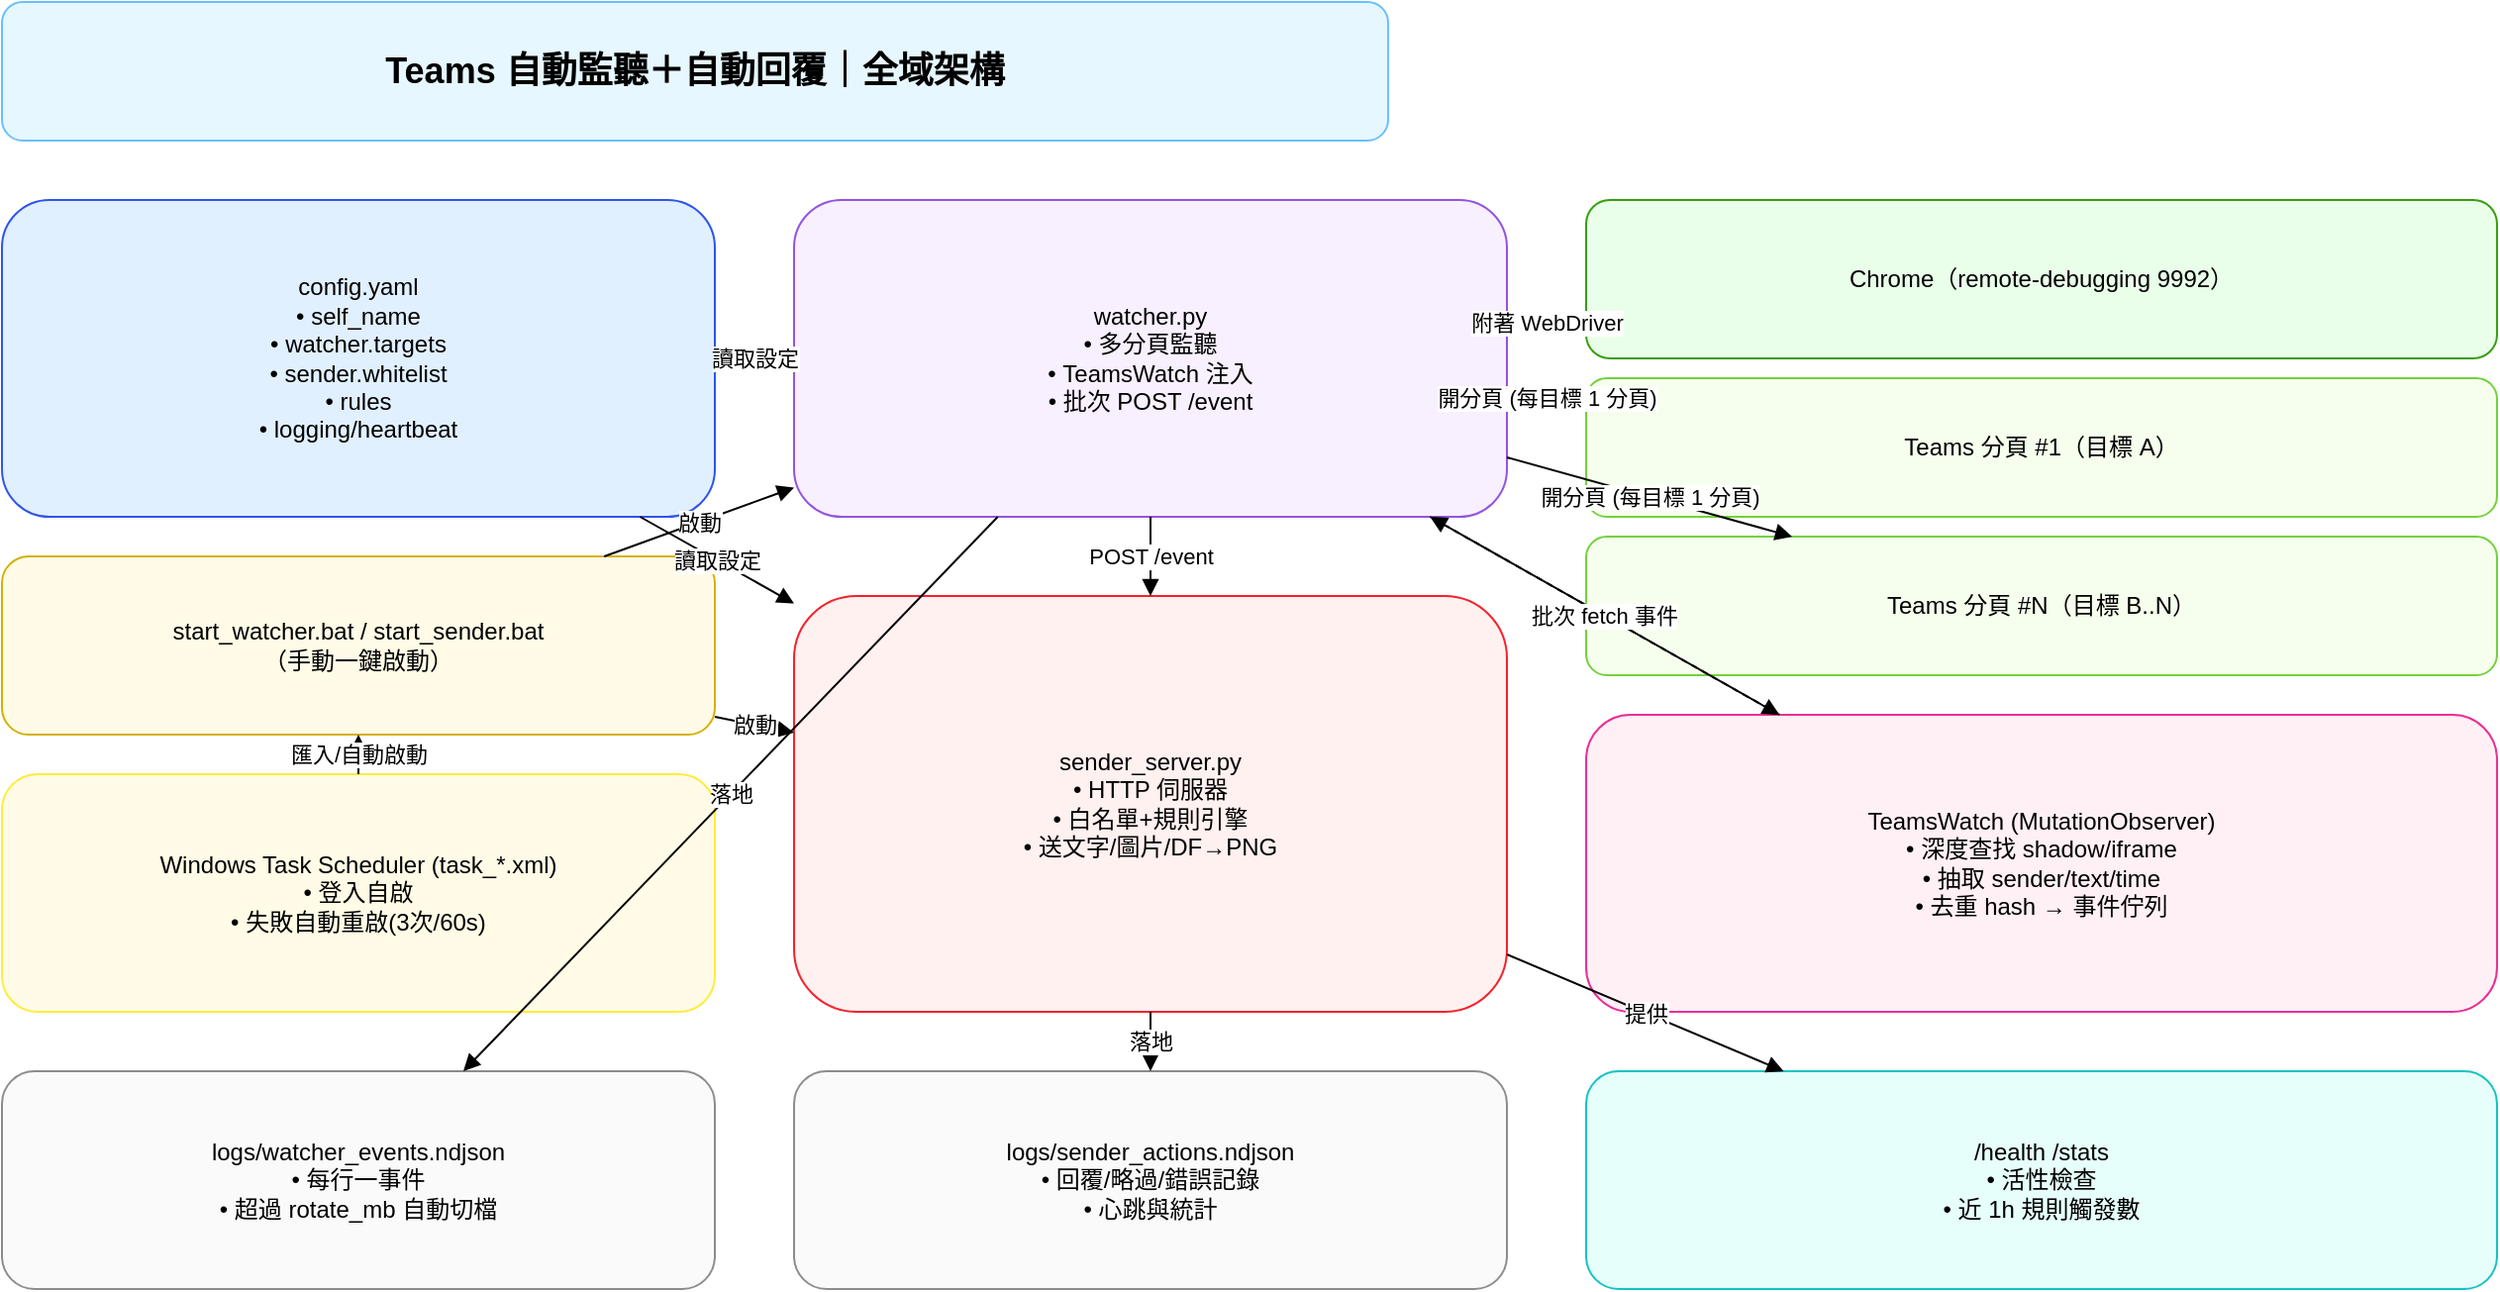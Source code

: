 <mxfile version="28.0.6" pages="10">
  <diagram id="page-1" name="1) 全域架構（加強版）">
    <mxGraphModel dx="1200" dy="800" grid="1" gridSize="10" guides="1" tooltips="1" connect="1" arrows="1" fold="1" page="1" pageScale="1" pageWidth="2200" pageHeight="1400" background="#ffffff" math="0" shadow="0">
      <root>
        <mxCell id="0" />
        <mxCell id="1" parent="0" />
        <mxCell id="3" value="Teams 自動監聽＋自動回覆｜全域架構" style="rounded=1;whiteSpace=wrap;html=1;fontStyle=1;fontSize=18;fillColor=#e6f7ff;strokeColor=#69c0ff;" vertex="1" parent="1">
          <mxGeometry x="40" y="20" width="700" height="70" as="geometry" />
        </mxCell>
        <mxCell id="4" value="config.yaml&#xa;• self_name&#xa;• watcher.targets&#xa;• sender.whitelist&#xa;• rules&#xa;• logging/heartbeat" style="rounded=1;whiteSpace=wrap;html=1;fillColor=#e1f0ff;strokeColor=#2f54eb;" vertex="1" parent="1">
          <mxGeometry x="40" y="120" width="360" height="160" as="geometry" />
        </mxCell>
        <mxCell id="5" value="start_watcher.bat / start_sender.bat&#xa;（手動一鍵啟動）" style="rounded=1;whiteSpace=wrap;html=1;fillColor=#fffbe6;strokeColor=#d4b106;" vertex="1" parent="1">
          <mxGeometry x="40" y="300" width="360" height="90" as="geometry" />
        </mxCell>
        <mxCell id="6" value="Windows Task Scheduler (task_*.xml)&#xa;• 登入自啟&#xa;• 失敗自動重啟(3次/60s)" style="rounded=1;whiteSpace=wrap;html=1;fillColor=#fffbe6;strokeColor=#ffec3d;" vertex="1" parent="1">
          <mxGeometry x="40" y="410" width="360" height="120" as="geometry" />
        </mxCell>
        <mxCell id="7" value="watcher.py&#xa;• 多分頁監聽&#xa;• TeamsWatch 注入&#xa;• 批次 POST /event" style="rounded=1;whiteSpace=wrap;html=1;fillColor=#f9f0ff;strokeColor=#9254de;" vertex="1" parent="1">
          <mxGeometry x="440" y="120" width="360" height="160" as="geometry" />
        </mxCell>
        <mxCell id="8" value="sender_server.py&#xa;• HTTP 伺服器&#xa;• 白名單+規則引擎&#xa;• 送文字/圖片/DF→PNG" style="rounded=1;whiteSpace=wrap;html=1;fillColor=#fff1f0;strokeColor=#f5222d;" vertex="1" parent="1">
          <mxGeometry x="440" y="320" width="360" height="210" as="geometry" />
        </mxCell>
        <mxCell id="9" value="Chrome（remote‑debugging 9992）" style="rounded=1;whiteSpace=wrap;html=1;fillColor=#eaffea;strokeColor=#389e0d;" vertex="1" parent="1">
          <mxGeometry x="840" y="120" width="460" height="80" as="geometry" />
        </mxCell>
        <mxCell id="10" value="Teams 分頁 #1（目標 A）" style="rounded=1;whiteSpace=wrap;html=1;fillColor=#f6ffed;strokeColor=#73d13d;" vertex="1" parent="1">
          <mxGeometry x="840" y="210" width="460" height="70" as="geometry" />
        </mxCell>
        <mxCell id="11" value="Teams 分頁 #N（目標 B..N）" style="rounded=1;whiteSpace=wrap;html=1;fillColor=#f6ffed;strokeColor=#73d13d;" vertex="1" parent="1">
          <mxGeometry x="840" y="290" width="460" height="70" as="geometry" />
        </mxCell>
        <mxCell id="12" value="TeamsWatch (MutationObserver)&#xa;• 深度查找 shadow/iframe&#xa;• 抽取 sender/text/time&#xa;• 去重 hash → 事件佇列" style="rounded=1;whiteSpace=wrap;html=1;fillColor=#fff0f6;strokeColor=#eb2f96;" vertex="1" parent="1">
          <mxGeometry x="840" y="380" width="460" height="150" as="geometry" />
        </mxCell>
        <mxCell id="13" value="logs/watcher_events.ndjson&#xa;• 每行一事件&#xa;• 超過 rotate_mb 自動切檔" style="rounded=1;whiteSpace=wrap;html=1;fillColor=#fafafa;strokeColor=#8c8c8c;" vertex="1" parent="1">
          <mxGeometry x="40" y="560" width="360" height="110" as="geometry" />
        </mxCell>
        <mxCell id="14" value="logs/sender_actions.ndjson&#xa;• 回覆/略過/錯誤記錄&#xa;• 心跳與統計" style="rounded=1;whiteSpace=wrap;html=1;fillColor=#fafafa;strokeColor=#8c8c8c;" vertex="1" parent="1">
          <mxGeometry x="440" y="560" width="360" height="110" as="geometry" />
        </mxCell>
        <mxCell id="15" value="/health /stats&#xa;• 活性檢查&#xa;• 近 1h 規則觸發數" style="rounded=1;whiteSpace=wrap;html=1;fillColor=#e6fffb;strokeColor=#13c2c2;" vertex="1" parent="1">
          <mxGeometry x="840" y="560" width="460" height="110" as="geometry" />
        </mxCell>
        <mxCell id="16" value="讀取設定" style="endArrow=block;html=1;rounded=0;" edge="1" parent="1" source="4" target="7">
          <mxGeometry relative="1" as="geometry" />
        </mxCell>
        <mxCell id="17" value="讀取設定" style="endArrow=block;html=1;rounded=0;" edge="1" parent="1" source="4" target="8">
          <mxGeometry relative="1" as="geometry" />
        </mxCell>
        <mxCell id="18" value="啟動" style="endArrow=block;html=1;rounded=0;" edge="1" parent="1" source="5" target="7">
          <mxGeometry relative="1" as="geometry" />
        </mxCell>
        <mxCell id="19" value="啟動" style="endArrow=block;html=1;rounded=0;" edge="1" parent="1" source="5" target="8">
          <mxGeometry relative="1" as="geometry" />
        </mxCell>
        <mxCell id="20" value="匯入/自動啟動" style="endArrow=block;html=1;rounded=0;" edge="1" parent="1" source="6" target="5">
          <mxGeometry relative="1" as="geometry" />
        </mxCell>
        <mxCell id="21" value="附著 WebDriver" style="endArrow=block;html=1;rounded=0;" edge="1" parent="1" source="7" target="9">
          <mxGeometry relative="1" as="geometry" />
        </mxCell>
        <mxCell id="22" value="開分頁 (每目標 1 分頁)" style="endArrow=block;html=1;rounded=0;" edge="1" parent="1" source="7" target="10">
          <mxGeometry relative="1" as="geometry" />
        </mxCell>
        <mxCell id="23" value="開分頁 (每目標 1 分頁)" style="endArrow=block;html=1;rounded=0;" edge="1" parent="1" source="7" target="11">
          <mxGeometry relative="1" as="geometry" />
        </mxCell>
        <mxCell id="24" value="注入 JS" style="endArrow=block;html=1;rounded=0;" edge="1" parent="1" source="7" target="12">
          <mxGeometry relative="1" as="geometry" />
        </mxCell>
        <mxCell id="25" value="批次 fetch 事件" style="endArrow=block;dashed=1;html=1;" edge="1" parent="1" source="12" target="7">
          <mxGeometry relative="1" as="geometry" />
        </mxCell>
        <mxCell id="26" value="POST /event" style="endArrow=block;html=1;rounded=0;" edge="1" parent="1" source="7" target="8">
          <mxGeometry relative="1" as="geometry" />
        </mxCell>
        <mxCell id="27" value="落地" style="endArrow=block;html=1;rounded=0;" edge="1" parent="1" source="7" target="13">
          <mxGeometry relative="1" as="geometry" />
        </mxCell>
        <mxCell id="28" value="落地" style="endArrow=block;html=1;rounded=0;" edge="1" parent="1" source="8" target="14">
          <mxGeometry relative="1" as="geometry" />
        </mxCell>
        <mxCell id="29" value="提供" style="endArrow=block;html=1;rounded=0;" edge="1" parent="1" source="8" target="15">
          <mxGeometry relative="1" as="geometry" />
        </mxCell>
      </root>
    </mxGraphModel>
  </diagram>
  <diagram id="page-2" name="2) 監聽端初始化與多分頁管理">
    <mxGraphModel dx="1200" dy="800" grid="1" gridSize="10" guides="1" tooltips="1" connect="1" arrows="1" fold="1" page="1" pageScale="1" pageWidth="2200" pageHeight="1400" background="#ffffff" math="0" shadow="0">
      <root>
        <mxCell id="0" />
        <mxCell id="1" parent="0" />
        <mxCell id="3" value="啟動 watcher.py" style="rounded=1;whiteSpace=wrap;html=1;fillColor=#d6e4ff;strokeColor=#597ef7;" vertex="1" parent="1">
          <mxGeometry x="60" y="40" width="260" height="60" as="geometry" />
        </mxCell>
        <mxCell id="4" value="讀取 config.yaml → watcher.*" style="rounded=1;whiteSpace=wrap;html=1;" vertex="1" parent="1">
          <mxGeometry x="60" y="120" width="320" height="70" as="geometry" />
        </mxCell>
        <mxCell id="5" value="附著 Chrome (9992) → 建立 WebDriver" style="rounded=1;whiteSpace=wrap;html=1;" vertex="1" parent="1">
          <mxGeometry x="60" y="210" width="420" height="70" as="geometry" />
        </mxCell>
        <mxCell id="6" value="迭代 targets：每個目標" style="rounded=1;whiteSpace=wrap;html=1;" vertex="1" parent="1">
          <mxGeometry x="60" y="300" width="320" height="70" as="geometry" />
        </mxCell>
        <mxCell id="7" value="switch_to.new_window(&#39;tab&#39;)" style="rounded=1;whiteSpace=wrap;html=1;" vertex="1" parent="1">
          <mxGeometry x="60" y="390" width="360" height="70" as="geometry" />
        </mxCell>
        <mxCell id="8" value="導向 Deep Link（&amp;web=1）" style="rounded=1;whiteSpace=wrap;html=1;" vertex="1" parent="1">
          <mxGeometry x="60" y="480" width="360" height="70" as="geometry" />
        </mxCell>
        <mxCell id="9" value="注入 TeamsWatch（見第 3 頁）" style="rounded=1;whiteSpace=wrap;html=1;" vertex="1" parent="1">
          <mxGeometry x="60" y="570" width="360" height="70" as="geometry" />
        </mxCell>
        <mxCell id="10" value="主循環：每 poll_interval 秒" style="rounded=1;whiteSpace=wrap;html=1;" vertex="1" parent="1">
          <mxGeometry x="60" y="660" width="360" height="70" as="geometry" />
        </mxCell>
        <mxCell id="11" value="alive()？ → 若失效 install()" style="rounded=1;whiteSpace=wrap;html=1;" vertex="1" parent="1">
          <mxGeometry x="500" y="660" width="360" height="70" as="geometry" />
        </mxCell>
        <mxCell id="12" value="events = fetch()" style="rounded=1;whiteSpace=wrap;html=1;" vertex="1" parent="1">
          <mxGeometry x="60" y="750" width="260" height="60" as="geometry" />
        </mxCell>
        <mxCell id="13" value="附加 context（chatId / channelId…）" style="rounded=1;whiteSpace=wrap;html=1;" vertex="1" parent="1">
          <mxGeometry x="360" y="750" width="440" height="60" as="geometry" />
        </mxCell>
        <mxCell id="14" value="過濾 SELF_NAME（自己）" style="rounded=1;whiteSpace=wrap;html=1;" vertex="1" parent="1">
          <mxGeometry x="840" y="750" width="300" height="60" as="geometry" />
        </mxCell>
        <mxCell id="15" value="寫 watcher_events.ndjson" style="rounded=1;whiteSpace=wrap;html=1;" vertex="1" parent="1">
          <mxGeometry x="60" y="840" width="340" height="60" as="geometry" />
        </mxCell>
        <mxCell id="16" value="POST /event → sender（可批次）" style="rounded=1;whiteSpace=wrap;html=1;" vertex="1" parent="1">
          <mxGeometry x="420" y="840" width="380" height="60" as="geometry" />
        </mxCell>
        <mxCell id="17" value="" style="endArrow=block;html=1;rounded=0;" edge="1" parent="1" source="3" target="4">
          <mxGeometry relative="1" as="geometry" />
        </mxCell>
        <mxCell id="18" value="" style="endArrow=block;html=1;rounded=0;" edge="1" parent="1" source="4" target="5">
          <mxGeometry relative="1" as="geometry" />
        </mxCell>
        <mxCell id="19" value="" style="endArrow=block;html=1;rounded=0;" edge="1" parent="1" source="5" target="6">
          <mxGeometry relative="1" as="geometry" />
        </mxCell>
        <mxCell id="20" value="" style="endArrow=block;html=1;rounded=0;" edge="1" parent="1" source="6" target="7">
          <mxGeometry relative="1" as="geometry" />
        </mxCell>
        <mxCell id="21" value="" style="endArrow=block;html=1;rounded=0;" edge="1" parent="1" source="7" target="8">
          <mxGeometry relative="1" as="geometry" />
        </mxCell>
        <mxCell id="22" value="" style="endArrow=block;html=1;rounded=0;" edge="1" parent="1" source="8" target="9">
          <mxGeometry relative="1" as="geometry" />
        </mxCell>
        <mxCell id="23" value="" style="endArrow=block;html=1;rounded=0;" edge="1" parent="1" source="9" target="10">
          <mxGeometry relative="1" as="geometry" />
        </mxCell>
        <mxCell id="24" value="" style="endArrow=block;html=1;rounded=0;" edge="1" parent="1" source="10" target="11">
          <mxGeometry relative="1" as="geometry" />
        </mxCell>
        <mxCell id="25" value="" style="endArrow=block;html=1;rounded=0;" edge="1" parent="1" source="10" target="12">
          <mxGeometry relative="1" as="geometry" />
        </mxCell>
        <mxCell id="26" value="" style="endArrow=block;html=1;rounded=0;" edge="1" parent="1" source="12" target="13">
          <mxGeometry relative="1" as="geometry" />
        </mxCell>
        <mxCell id="27" value="" style="endArrow=block;html=1;rounded=0;" edge="1" parent="1" source="13" target="14">
          <mxGeometry relative="1" as="geometry" />
        </mxCell>
        <mxCell id="28" value="" style="endArrow=block;html=1;rounded=0;" edge="1" parent="1" source="14" target="16">
          <mxGeometry relative="1" as="geometry" />
        </mxCell>
        <mxCell id="29" value="" style="endArrow=block;html=1;rounded=0;" edge="1" parent="1" source="13" target="15">
          <mxGeometry relative="1" as="geometry" />
        </mxCell>
        <mxCell id="30" value="備註：&#xa;• 多分頁隔離每個目標，避免互搶。&#xa;• Deep Link 強制走 Web 版（&amp;web=1）。&#xa;• 失效常見：React 重渲染、iframe 變動 → 定時 reinstall。" style="rounded=1;whiteSpace=wrap;html=1;fillColor=#fafafa;strokeColor=#8c8c8c;" vertex="1" parent="1">
          <mxGeometry x="1260" y="120" width="820" height="200" as="geometry" />
        </mxCell>
      </root>
    </mxGraphModel>
  </diagram>
  <diagram id="page-3" name="3) MutationObserver 詳細">
    <mxGraphModel dx="1200" dy="800" grid="1" gridSize="10" guides="1" tooltips="1" connect="1" arrows="1" fold="1" page="1" pageScale="1" pageWidth="2200" pageHeight="1400" background="#ffffff" math="0" shadow="0">
      <root>
        <mxCell id="0" />
        <mxCell id="1" parent="0" />
        <mxCell id="3" value="查找訊息清單容器" style="rounded=1;whiteSpace=wrap;html=1;fillColor=#fff0f6;strokeColor=#eb2f96;" vertex="1" parent="1">
          <mxGeometry x="60" y="40" width="360" height="70" as="geometry" />
        </mxCell>
        <mxCell id="4" value="selectors（多版本容錯）&#xa;• [data-tid*=&#39;messageList&#39;]&#xa;• [data-tid*=&#39;chat-message-list&#39;]&#xa;• [aria-label*=&#39;messages list&#39;] / &#39;訊息清單&#39;&#xa;• [role=&#39;list&#39;]" style="rounded=1;whiteSpace=wrap;html=1;" vertex="1" parent="1">
          <mxGeometry x="60" y="120" width="360" height="180" as="geometry" />
        </mxCell>
        <mxCell id="5" value="深度查找（open shadow + 第一層 iframe）" style="rounded=1;whiteSpace=wrap;html=1;" vertex="1" parent="1">
          <mxGeometry x="460" y="40" width="520" height="70" as="geometry" />
        </mxCell>
        <mxCell id="6" value="初始掃描：已有訊息 harvest()" style="rounded=1;whiteSpace=wrap;html=1;" vertex="1" parent="1">
          <mxGeometry x="60" y="320" width="360" height="70" as="geometry" />
        </mxCell>
        <mxCell id="7" value="安裝 MutationObserver&#xa;• childList=true, subtree=true&#xa;• 只處理 addedNodes" style="rounded=1;whiteSpace=wrap;html=1;" vertex="1" parent="1">
          <mxGeometry x="460" y="120" width="520" height="150" as="geometry" />
        </mxCell>
        <mxCell id="8" value="harvest(it)：&#xa;• getSender / getText / getTime&#xa;• id = DOM id 或 hash(sender+text+time)&#xa;• __teamsSeen 去重&#xa;• push → __teamsEvents" style="rounded=1;whiteSpace=wrap;html=1;" vertex="1" parent="1">
          <mxGeometry x="460" y="290" width="520" height="220" as="geometry" />
        </mxCell>
        <mxCell id="9" value="keepalive：&#xa;• setInterval 每 1.5s&#xa;• 若容器不存在 → reinstall()" style="rounded=1;whiteSpace=wrap;html=1;" vertex="1" parent="1">
          <mxGeometry x="60" y="410" width="360" height="110" as="geometry" />
        </mxCell>
        <mxCell id="10" value="" style="endArrow=block;html=1;rounded=0;" edge="1" parent="1" source="3" target="4">
          <mxGeometry relative="1" as="geometry" />
        </mxCell>
        <mxCell id="11" value="" style="endArrow=block;html=1;rounded=0;" edge="1" parent="1" source="3" target="5">
          <mxGeometry relative="1" as="geometry" />
        </mxCell>
        <mxCell id="12" value="" style="endArrow=block;html=1;rounded=0;" edge="1" parent="1" source="5" target="7">
          <mxGeometry relative="1" as="geometry" />
        </mxCell>
        <mxCell id="13" value="" style="endArrow=block;html=1;rounded=0;" edge="1" parent="1" source="6" target="8">
          <mxGeometry relative="1" as="geometry" />
        </mxCell>
        <mxCell id="14" value="" style="endArrow=block;html=1;rounded=0;" edge="1" parent="1" source="7" target="8">
          <mxGeometry relative="1" as="geometry" />
        </mxCell>
        <mxCell id="15" value="" style="endArrow=block;html=1;rounded=0;" edge="1" parent="1" source="9" target="3">
          <mxGeometry relative="1" as="geometry" />
        </mxCell>
        <mxCell id="16" value="提示：&#xa;• 無文字的純圖片/附件可在 harvest() 擴充解析。&#xa;• 關鍵在『多組 selector + 深度查找 + 去重』確保穩定。" style="rounded=1;whiteSpace=wrap;html=1;fillColor=#fafafa;strokeColor=#8c8c8c;" vertex="1" parent="1">
          <mxGeometry x="60" y="560" width="920" height="140" as="geometry" />
        </mxCell>
      </root>
    </mxGraphModel>
  </diagram>
  <diagram id="page-4" name="4) 事件傳遞與佇列（含重試）">
    <mxGraphModel dx="1426" dy="849" grid="1" gridSize="10" guides="1" tooltips="1" connect="1" arrows="1" fold="1" page="1" pageScale="1" pageWidth="2200" pageHeight="1400" background="#ffffff" math="0" shadow="0">
      <root>
        <mxCell id="0" />
        <mxCell id="1" parent="0" />
        <mxCell id="3" value="批次聚合：每個分頁 events[]" style="rounded=1;whiteSpace=wrap;html=1;" parent="1" vertex="1">
          <mxGeometry x="60" y="40" width="340" height="70" as="geometry" />
        </mxCell>
        <mxCell id="4" value="附加 context（chatId / channelId+groupId+tenantId / url / note）" style="rounded=1;whiteSpace=wrap;html=1;" parent="1" vertex="1">
          <mxGeometry x="60" y="130" width="620" height="90" as="geometry" />
        </mxCell>
        <mxCell id="5" value="寫入 watcher_events.ndjson" style="rounded=1;whiteSpace=wrap;html=1;" parent="1" vertex="1">
          <mxGeometry x="60" y="240" width="340" height="60" as="geometry" />
        </mxCell>
        <mxCell id="6" value="HTTP POST /event（array）" style="rounded=1;whiteSpace=wrap;html=1;fillColor=#e6fffb;strokeColor=#13c2c2;" parent="1" vertex="1">
          <mxGeometry x="60" y="320" width="340" height="60" as="geometry" />
        </mxCell>
        <mxCell id="7" value="失敗重試策略（建議）：&#xa;• 指數退避 1s,2s,4s,最大30s&#xa;• 最多 5 次 → 落地 post_error&#xa;• 仍失敗：稍後由下一批再嘗試" style="rounded=1;whiteSpace=wrap;html=1;" parent="1" vertex="1">
          <mxGeometry x="580" y="40" width="560" height="200" as="geometry" />
        </mxCell>
        <mxCell id="8" value="安全與隱私：&#xa;• 僅傳必要欄位（sender/text/time/context）&#xa;• 不含 cookies/token（純前端萃取）" style="rounded=1;whiteSpace=wrap;html=1;" parent="1" vertex="1">
          <mxGeometry x="460" y="260" width="560" height="120" as="geometry" />
        </mxCell>
        <mxCell id="9" value="" style="endArrow=block;html=1;rounded=0;" parent="1" source="3" target="4" edge="1">
          <mxGeometry relative="1" as="geometry" />
        </mxCell>
        <mxCell id="10" value="" style="endArrow=block;html=1;rounded=0;" parent="1" source="4" target="5" edge="1">
          <mxGeometry relative="1" as="geometry" />
        </mxCell>
        <mxCell id="11" value="" style="endArrow=block;html=1;rounded=0;" parent="1" source="5" target="6" edge="1">
          <mxGeometry relative="1" as="geometry" />
        </mxCell>
      </root>
    </mxGraphModel>
  </diagram>
  <diagram id="page-5" name="5) 自動回覆伺服器請求處理">
    <mxGraphModel dx="1200" dy="800" grid="1" gridSize="10" guides="1" tooltips="1" connect="1" arrows="1" fold="1" page="1" pageScale="1" pageWidth="2200" pageHeight="1400" background="#ffffff" math="0" shadow="0">
      <root>
        <mxCell id="0" />
        <mxCell id="1" parent="0" />
        <mxCell id="3" value="HTTP 伺服器啟動&#xa;/health /stats /event" style="rounded=1;whiteSpace=wrap;html=1;" vertex="1" parent="1">
          <mxGeometry x="60" y="40" width="360" height="80" as="geometry" />
        </mxCell>
        <mxCell id="4" value="POST /event 收件&#xa;• 單筆或陣列 JSON&#xa;• 逐筆處理" style="rounded=1;whiteSpace=wrap;html=1;" vertex="1" parent="1">
          <mxGeometry x="60" y="140" width="360" height="100" as="geometry" />
        </mxCell>
        <mxCell id="5" value="白名單檢查 in_whitelist(context)&#xa;• chatId 或 channelId+groupId+tenantId" style="rounded=1;whiteSpace=wrap;html=1;fillColor=#fff7e6;strokeColor=#fa8c16;" vertex="1" parent="1">
          <mxGeometry x="60" y="260" width="520" height="90" as="geometry" />
        </mxCell>
        <mxCell id="6" value="規則匹配 apply_rule(ev)&#xa;• contains / startswith / equals / regex&#xa;• 可加 only 限定來源&#xa;• 自帶內建：help / stats" style="rounded=1;whiteSpace=wrap;html=1;" vertex="1" parent="1">
          <mxGeometry x="60" y="370" width="620" height="140" as="geometry" />
        </mxCell>
        <mxCell id="7" value="冷卻時間（rule+scope）&#xa;• scope = chat 或 channel&#xa;• 避免洗版" style="rounded=1;whiteSpace=wrap;html=1;" vertex="1" parent="1">
          <mxGeometry x="60" y="530" width="360" height="100" as="geometry" />
        </mxCell>
        <mxCell id="8" value="action 產生&#xa;• text / image / df_image" style="rounded=1;whiteSpace=wrap;html=1;" vertex="1" parent="1">
          <mxGeometry x="60" y="650" width="360" height="80" as="geometry" />
        </mxCell>
        <mxCell id="9" value="(鎖) ensure_driver() → open_chat/channel → send" style="rounded=1;whiteSpace=wrap;html=1;fillColor=#e6fffb;strokeColor=#13c2c2;" vertex="1" parent="1">
          <mxGeometry x="60" y="750" width="680" height="100" as="geometry" />
        </mxCell>
        <mxCell id="10" value="落地 sender_actions.ndjson&#xa;更新統計（近 1h）" style="rounded=1;whiteSpace=wrap;html=1;" vertex="1" parent="1">
          <mxGeometry x="60" y="870" width="460" height="80" as="geometry" />
        </mxCell>
        <mxCell id="11" value="" style="endArrow=block;html=1;rounded=0;" edge="1" parent="1" source="3" target="4">
          <mxGeometry relative="1" as="geometry" />
        </mxCell>
        <mxCell id="12" value="" style="endArrow=block;html=1;rounded=0;" edge="1" parent="1" source="4" target="5">
          <mxGeometry relative="1" as="geometry" />
        </mxCell>
        <mxCell id="13" value="" style="endArrow=block;html=1;rounded=0;" edge="1" parent="1" source="5" target="6">
          <mxGeometry relative="1" as="geometry" />
        </mxCell>
        <mxCell id="14" value="" style="endArrow=block;html=1;rounded=0;" edge="1" parent="1" source="6" target="7">
          <mxGeometry relative="1" as="geometry" />
        </mxCell>
        <mxCell id="15" value="" style="endArrow=block;html=1;rounded=0;" edge="1" parent="1" source="7" target="8">
          <mxGeometry relative="1" as="geometry" />
        </mxCell>
        <mxCell id="16" value="" style="endArrow=block;html=1;rounded=0;" edge="1" parent="1" source="8" target="9">
          <mxGeometry relative="1" as="geometry" />
        </mxCell>
        <mxCell id="17" value="" style="endArrow=block;html=1;rounded=0;" edge="1" parent="1" source="9" target="10">
          <mxGeometry relative="1" as="geometry" />
        </mxCell>
      </root>
    </mxGraphModel>
  </diagram>
  <diagram id="page-6" name="6) 規則引擎詳解 &amp; 冷卻">
    <mxGraphModel dx="1426" dy="849" grid="1" gridSize="10" guides="1" tooltips="1" connect="1" arrows="1" fold="1" page="1" pageScale="1" pageWidth="2200" pageHeight="1400" background="#ffffff" math="0" shadow="0">
      <root>
        <mxCell id="0" />
        <mxCell id="1" parent="0" />
        <mxCell id="3" value="規則結構（config.yaml → rules）" style="rounded=1;whiteSpace=wrap;html=1;" parent="1" vertex="1">
          <mxGeometry x="60" y="40" width="360" height="60" as="geometry" />
        </mxCell>
        <mxCell id="4" value="&#xa;- name: report_date&#xa;  when: { regex: &quot;^報表(\\d{4}-\\d{2}-\\d{2})$&quot; }&#xa;  reply: { text: &quot;已收到報表日期 {g1}&quot; }&#xa;  cooldown_sec: 5&#xa;  # 可選 only 限定來源&#xa;" style="rounded=1;whiteSpace=wrap;html=1;fillColor=#fafafa;strokeColor=#8c8c8c;" parent="1" vertex="1">
          <mxGeometry x="60" y="110" width="560" height="180" as="geometry" />
        </mxCell>
        <mxCell id="5" value="匹配模式" style="rounded=1;whiteSpace=wrap;html=1;" parent="1" vertex="1">
          <mxGeometry x="660" y="40" width="460" height="120" as="geometry" />
        </mxCell>
        <mxCell id="6" value="• contains: 子字串&#xa;• startswith / equals&#xa;• regex: 支援群組（{g1} 注入）&#xa;• 內建回覆：help / stats" style="rounded=1;whiteSpace=wrap;html=1;" parent="1" vertex="1">
          <mxGeometry x="660" y="170" width="460" height="120" as="geometry" />
        </mxCell>
        <mxCell id="7" value="冷卻機制" style="rounded=1;whiteSpace=wrap;html=1;" parent="1" vertex="1">
          <mxGeometry x="60" y="320" width="360" height="70" as="geometry" />
        </mxCell>
        <mxCell id="8" value="key = (rule_name, scope)&#xa;scope = chatId 或 channelId&#xa;now - last_ts &gt;= cooldown_sec → 才執行" style="rounded=1;whiteSpace=wrap;html=1;" parent="1" vertex="1">
          <mxGeometry x="60" y="400" width="560" height="120" as="geometry" />
        </mxCell>
        <mxCell id="9" value="安全建議" style="rounded=1;whiteSpace=wrap;html=1;" parent="1" vertex="1">
          <mxGeometry x="660" y="320" width="460" height="70" as="geometry" />
        </mxCell>
        <mxCell id="10" value="• 預設拒絕：白名單外不回&#xa;• 避免危險 regex（過長耗時）&#xa;• 大量事件 → 加上全域節流" style="rounded=1;whiteSpace=wrap;html=1;" parent="1" vertex="1">
          <mxGeometry x="660" y="400" width="460" height="120" as="geometry" />
        </mxCell>
      </root>
    </mxGraphModel>
  </diagram>
  <diagram id="page-7" name="7) 回覆動作詳解（文字/圖片/表格）">
    <mxGraphModel dx="1200" dy="800" grid="1" gridSize="10" guides="1" tooltips="1" connect="1" arrows="1" fold="1" page="1" pageScale="1" pageWidth="2200" pageHeight="1400" background="#ffffff" math="0" shadow="0">
      <root>
        <mxCell id="0" />
        <mxCell id="1" parent="0" />
        <mxCell id="3" value="文字 Text" style="rounded=1;whiteSpace=wrap;html=1;" vertex="1" parent="1">
          <mxGeometry x="60" y="40" width="320" height="80" as="geometry" />
        </mxCell>
        <mxCell id="4" value="• compose.click() → send_keys()&#xa;• Enter=換行？→找送出按鈕&#xa;• 送出後等待訊息出現" style="rounded=1;whiteSpace=wrap;html=1;" vertex="1" parent="1">
          <mxGeometry x="60" y="130" width="520" height="120" as="geometry" />
        </mxCell>
        <mxCell id="5" value="圖片 Image（附件）" style="rounded=1;whiteSpace=wrap;html=1;" vertex="1" parent="1">
          <mxGeometry x="60" y="270" width="320" height="80" as="geometry" />
        </mxCell>
        <mxCell id="6" value="• 點『附加』使 &lt;input type=file&gt; 掛載&#xa;• 深度查找 shadow/iframe 的 file input&#xa;• send_keys(abs_path)&#xa;• 等縮圖預覽（非必須）&#xa;• 可附加 caption 再送" style="rounded=1;whiteSpace=wrap;html=1;" vertex="1" parent="1">
          <mxGeometry x="60" y="360" width="640" height="180" as="geometry" />
        </mxCell>
        <mxCell id="7" value="表格圖片 DF→PNG" style="rounded=1;whiteSpace=wrap;html=1;" vertex="1" parent="1">
          <mxGeometry x="60" y="560" width="320" height="80" as="geometry" />
        </mxCell>
        <mxCell id="8" value="• pandas+matplotlib 產生 table 圖片&#xa;• 儲存到 out/*.png&#xa;• 走圖片上傳流程送出" style="rounded=1;whiteSpace=wrap;html=1;" vertex="1" parent="1">
          <mxGeometry x="60" y="650" width="520" height="120" as="geometry" />
        </mxCell>
      </root>
    </mxGraphModel>
  </diagram>
  <diagram id="page-8" name="8) 送訊息穩定性（ensure_alive / compose 探測）">
    <mxGraphModel dx="1200" dy="800" grid="1" gridSize="10" guides="1" tooltips="1" connect="1" arrows="1" fold="1" page="1" pageScale="1" pageWidth="2200" pageHeight="1400" background="#ffffff" math="0" shadow="0">
      <root>
        <mxCell id="0" />
        <mxCell id="1" parent="0" />
        <mxCell id="3" value="ensure_alive 檢查點" style="rounded=1;whiteSpace=wrap;html=1;fillColor=#f6ffed;strokeColor=#52c41a;" vertex="1" parent="1">
          <mxGeometry x="60" y="40" width="420" height="80" as="geometry" />
        </mxCell>
        <mxCell id="4" value="1) WebDriver 可用（execute_script ok）&#xa;2) location.origin 包含 teams.microsoft.com&#xa;3) 同源 ping（fetch HEAD /_?web=1）&#xa;4) URL 路由符合目標 chat/channel&#xa;5) 找到可互動 compose（editable &amp; !disabled &amp; 可見）" style="rounded=1;whiteSpace=wrap;html=1;" vertex="1" parent="1">
          <mxGeometry x="60" y="130" width="720" height="200" as="geometry" />
        </mxCell>
        <mxCell id="5" value="復原策略" style="rounded=1;whiteSpace=wrap;html=1;" vertex="1" parent="1">
          <mxGeometry x="60" y="350" width="360" height="80" as="geometry" />
        </mxCell>
        <mxCell id="6" value="• 導向目標 Deep Link (&amp;web=1)&#xa;• 等待 body 載入&#xa;• 重試 N 次；仍失敗 → 回報" style="rounded=1;whiteSpace=wrap;html=1;" vertex="1" parent="1">
          <mxGeometry x="60" y="440" width="520" height="130" as="geometry" />
        </mxCell>
      </root>
    </mxGraphModel>
  </diagram>
  <diagram id="page-9" name="9) 日誌 / 心跳 / 可觀測性">
    <mxGraphModel dx="1200" dy="800" grid="1" gridSize="10" guides="1" tooltips="1" connect="1" arrows="1" fold="1" page="1" pageScale="1" pageWidth="2200" pageHeight="1400" background="#ffffff" math="0" shadow="0">
      <root>
        <mxCell id="0" />
        <mxCell id="1" parent="0" />
        <mxCell id="3" value="watcher_events.ndjson" style="rounded=1;whiteSpace=wrap;html=1;" vertex="1" parent="1">
          <mxGeometry x="60" y="40" width="360" height="80" as="geometry" />
        </mxCell>
        <mxCell id="4" value="• event + context + note&#xa;• post_error 重試資訊&#xa;• rotate_mb 超過即切檔" style="rounded=1;whiteSpace=wrap;html=1;" vertex="1" parent="1">
          <mxGeometry x="60" y="130" width="520" height="120" as="geometry" />
        </mxCell>
        <mxCell id="5" value="sender_actions.ndjson" style="rounded=1;whiteSpace=wrap;html=1;" vertex="1" parent="1">
          <mxGeometry x="60" y="280" width="360" height="80" as="geometry" />
        </mxCell>
        <mxCell id="6" value="• reply/skip/error 記錄&#xa;• 規則名稱、來源 scope&#xa;• 心跳/統計輸出" style="rounded=1;whiteSpace=wrap;html=1;" vertex="1" parent="1">
          <mxGeometry x="60" y="370" width="520" height="120" as="geometry" />
        </mxCell>
        <mxCell id="7" value="健康檢查與統計" style="rounded=1;whiteSpace=wrap;html=1;" vertex="1" parent="1">
          <mxGeometry x="60" y="520" width="360" height="80" as="geometry" />
        </mxCell>
        <mxCell id="8" value="• GET /health 回 200/ts&#xa;• GET /stats 回近 1h 統計文字&#xa;• （可選）定時 POST 心跳至自家 webhook" style="rounded=1;whiteSpace=wrap;html=1;" vertex="1" parent="1">
          <mxGeometry x="60" y="610" width="700" height="120" as="geometry" />
        </mxCell>
      </root>
    </mxGraphModel>
  </diagram>
  <diagram id="page-10" name="10) 啟動與故障排除（FAQ）">
    <mxGraphModel dx="1426" dy="849" grid="1" gridSize="10" guides="1" tooltips="1" connect="1" arrows="1" fold="1" page="1" pageScale="1" pageWidth="2200" pageHeight="1400" background="#ffffff" math="0" shadow="0">
      <root>
        <mxCell id="0" />
        <mxCell id="1" parent="0" />
        <mxCell id="3" value="啟動路徑" style="rounded=1;whiteSpace=wrap;html=1;" parent="1" vertex="1">
          <mxGeometry x="60" y="40" width="360" height="80" as="geometry" />
        </mxCell>
        <mxCell id="4" value="• 先啟 sender_server.py → listening /event&#xa;• 後啟 watcher.py → 每目標開分頁 wired&#xa;• 測試 #ping / #help / #stats" style="rounded=1;whiteSpace=wrap;html=1;" parent="1" vertex="1">
          <mxGeometry x="60" y="130" width="680" height="130" as="geometry" />
        </mxCell>
        <mxCell id="5" value="常見問題" style="rounded=1;whiteSpace=wrap;html=1;" parent="1" vertex="1">
          <mxGeometry x="60" y="280" width="360" height="80" as="geometry" />
        </mxCell>
        <mxCell id="6" value="• 抓不到訊息：補強 selectors（看 data-tid）&#xa;• 圖片不上傳：先點『附加』再找 file input&#xa;• 變成換行：找送出按鈕 click&#xa;• 登入跳轉：需要手動過 MFA / 保活&#xa;• closed shadow DOM：以 UI 點擊流程繞過" style="rounded=1;whiteSpace=wrap;html=1;" parent="1" vertex="1">
          <mxGeometry x="60" y="370" width="980" height="220" as="geometry" />
        </mxCell>
      </root>
    </mxGraphModel>
  </diagram>
</mxfile>
